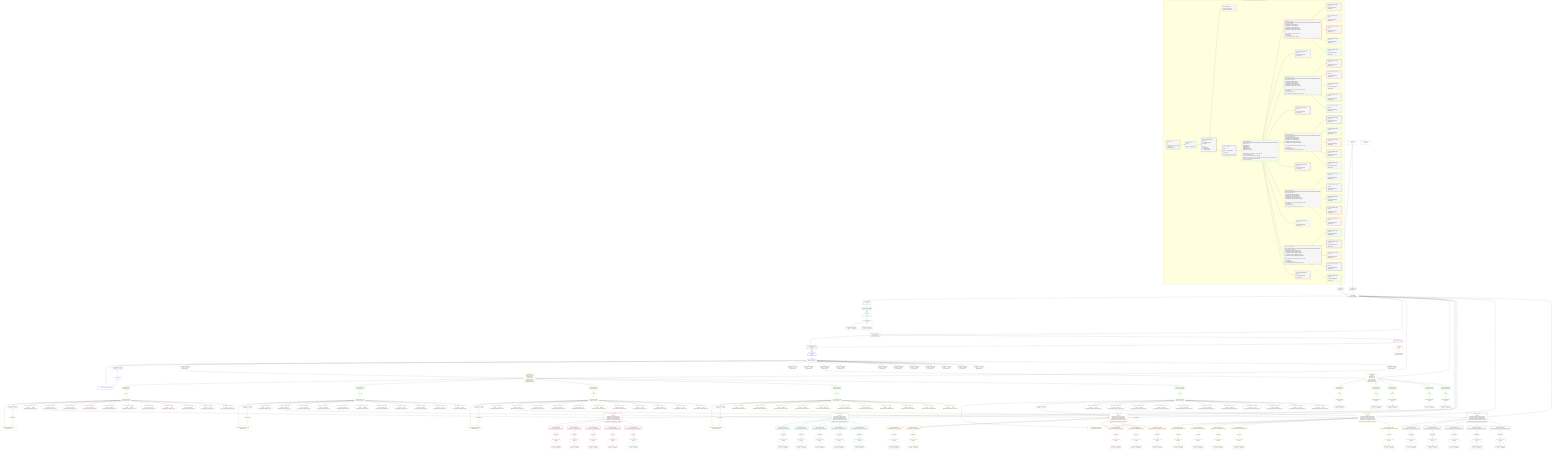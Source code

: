 %%{init: {'themeVariables': { 'fontSize': '12px'}}}%%
graph TD
    classDef path fill:#eee,stroke:#000,color:#000
    classDef plan fill:#fff,stroke-width:1px,color:#000
    classDef itemplan fill:#fff,stroke-width:2px,color:#000
    classDef unbatchedplan fill:#dff,stroke-width:1px,color:#000
    classDef sideeffectplan fill:#fcc,stroke-width:2px,color:#000
    classDef bucket fill:#f6f6f6,color:#000,stroke-width:2px,text-align:left


    %% plan dependencies
    Object9{{"Object[9∈0] ➊<br />ᐸ{pgSettings,withPgClient}ᐳ"}}:::plan
    Access7{{"Access[7∈0] ➊<br />ᐸ2.pgSettingsᐳ"}}:::plan
    Access8{{"Access[8∈0] ➊<br />ᐸ2.withPgClientᐳ"}}:::plan
    Access7 & Access8 --> Object9
    PgSelect6[["PgSelect[6∈0] ➊<br />ᐸpeopleᐳ"]]:::plan
    Object9 --> PgSelect6
    __Value2["__Value[2∈0] ➊<br />ᐸcontextᐳ"]:::plan
    __Value2 --> Access7
    __Value2 --> Access8
    PgSelectRows10[["PgSelectRows[10∈0] ➊"]]:::plan
    PgSelect6 --> PgSelectRows10
    __Value4["__Value[4∈0] ➊<br />ᐸrootValueᐳ"]:::plan
    __Item11[/"__Item[11∈1]<br />ᐸ10ᐳ"\]:::itemplan
    PgSelectRows10 ==> __Item11
    PgSelectSingle12{{"PgSelectSingle[12∈1]<br />ᐸpeopleᐳ"}}:::plan
    __Item11 --> PgSelectSingle12
    PgSelect15[["PgSelect[15∈2]<br />ᐸsingle_table_itemsᐳ"]]:::plan
    PgClassExpression14{{"PgClassExpression[14∈2]<br />ᐸ__people__.”person_id”ᐳ"}}:::plan
    Object9 & PgClassExpression14 --> PgSelect15
    __ListTransform19[["__ListTransform[19∈2]<br />ᐸeach:15ᐳ"]]:::plan
    PgSelectRows20[["PgSelectRows[20∈2]"]]:::plan
    PgSelectRows20 & PgSelect15 --> __ListTransform19
    PgClassExpression13{{"PgClassExpression[13∈2]<br />ᐸ__people__.”username”ᐳ"}}:::plan
    PgSelectSingle12 --> PgClassExpression13
    PgSelectSingle12 --> PgClassExpression14
    PgSelect15 --> PgSelectRows20
    __Item21[/"__Item[21∈3]<br />ᐸ20ᐳ"\]:::itemplan
    PgSelectRows20 -.-> __Item21
    PgSelectSingle22{{"PgSelectSingle[22∈3]<br />ᐸsingle_table_itemsᐳ"}}:::plan
    __Item21 --> PgSelectSingle22
    PgSingleTablePolymorphic27["PgSingleTablePolymorphic[27∈4]"]:::plan
    Lambda26{{"Lambda[26∈4]"}}:::plan
    PgSelectSingle24{{"PgSelectSingle[24∈4]<br />ᐸsingle_table_itemsᐳ"}}:::plan
    Lambda26 & PgSelectSingle24 --> PgSingleTablePolymorphic27
    __Item23[/"__Item[23∈4]<br />ᐸ19ᐳ"\]:::itemplan
    __ListTransform19 ==> __Item23
    __Item23 --> PgSelectSingle24
    PgClassExpression25{{"PgClassExpression[25∈4]<br />ᐸ__single_t...s__.”type”ᐳ"}}:::plan
    PgSelectSingle24 --> PgClassExpression25
    PgClassExpression25 --> Lambda26
    PgSelect29[["PgSelect[29∈5]<br />ᐸsingle_table_itemsᐳ<br />ᐳSingleTableTopic<br />ᐳSingleTablePost<br />ᐳSingleTableDivider<br />ᐳSingleTableChecklist<br />ᐳSingleTableChecklistItem"]]:::plan
    PgClassExpression28{{"PgClassExpression[28∈5]<br />ᐸ__single_t...parent_id”ᐳ<br />ᐳSingleTableTopic"}}:::plan
    Object9 & PgClassExpression28 --> PgSelect29
    PgSingleTablePolymorphic38["PgSingleTablePolymorphic[38∈5]<br />ᐳSingleTableTopic"]:::plan
    Lambda37{{"Lambda[37∈5]"}}:::plan
    PgSelectSingle35{{"PgSelectSingle[35∈5]<br />ᐸsingle_table_itemsᐳ"}}:::plan
    Lambda37 & PgSelectSingle35 --> PgSingleTablePolymorphic38
    PgSelect88[["PgSelect[88∈5]<br />ᐸpeopleᐳ<br />ᐳSingleTableTopic<br />ᐳSingleTablePost<br />ᐳSingleTableDivider<br />ᐳSingleTableChecklist<br />ᐳSingleTableChecklistItem"]]:::plan
    PgClassExpression87{{"PgClassExpression[87∈5]<br />ᐸ__single_t...author_id”ᐳ<br />ᐳSingleTableTopic"}}:::plan
    Object9 & PgClassExpression87 --> PgSelect88
    PgSingleTablePolymorphic107["PgSingleTablePolymorphic[107∈5]<br />ᐳSingleTablePost"]:::plan
    Lambda106{{"Lambda[106∈5]"}}:::plan
    PgSelectSingle104{{"PgSelectSingle[104∈5]<br />ᐸsingle_table_itemsᐳ"}}:::plan
    Lambda106 & PgSelectSingle104 --> PgSingleTablePolymorphic107
    PgSingleTablePolymorphic168["PgSingleTablePolymorphic[168∈5]<br />ᐳSingleTableDivider"]:::plan
    Lambda167{{"Lambda[167∈5]"}}:::plan
    PgSelectSingle165{{"PgSelectSingle[165∈5]<br />ᐸsingle_table_itemsᐳ"}}:::plan
    Lambda167 & PgSelectSingle165 --> PgSingleTablePolymorphic168
    PgSingleTablePolymorphic228["PgSingleTablePolymorphic[228∈5]<br />ᐳSingleTableChecklist"]:::plan
    Lambda227{{"Lambda[227∈5]"}}:::plan
    PgSelectSingle225{{"PgSelectSingle[225∈5]<br />ᐸsingle_table_itemsᐳ"}}:::plan
    Lambda227 & PgSelectSingle225 --> PgSingleTablePolymorphic228
    PgSingleTablePolymorphic287["PgSingleTablePolymorphic[287∈5]<br />ᐳSingleTableChecklistItem"]:::plan
    Lambda286{{"Lambda[286∈5]"}}:::plan
    PgSelectSingle284{{"PgSelectSingle[284∈5]<br />ᐸsingle_table_itemsᐳ"}}:::plan
    Lambda286 & PgSelectSingle284 --> PgSingleTablePolymorphic287
    PgSelectSingle24 --> PgClassExpression28
    First33{{"First[33∈5]"}}:::plan
    PgSelectRows34[["PgSelectRows[34∈5]<br />ᐳSingleTableTopic"]]:::plan
    PgSelectRows34 --> First33
    PgSelect29 --> PgSelectRows34
    First33 --> PgSelectSingle35
    PgClassExpression36{{"PgClassExpression[36∈5]<br />ᐸ__single_t...s__.”type”ᐳ"}}:::plan
    PgSelectSingle35 --> PgClassExpression36
    PgClassExpression36 --> Lambda37
    PgClassExpression84{{"PgClassExpression[84∈5]<br />ᐸ__single_t...ems__.”id”ᐳ<br />ᐳSingleTableTopic"}}:::plan
    PgSelectSingle24 --> PgClassExpression84
    PgClassExpression86{{"PgClassExpression[86∈5]<br />ᐸ__single_t...__.”type2”ᐳ<br />ᐳSingleTableTopic"}}:::plan
    PgSelectSingle24 --> PgClassExpression86
    PgSelectSingle24 --> PgClassExpression87
    First90{{"First[90∈5]"}}:::plan
    PgSelectRows91[["PgSelectRows[91∈5]<br />ᐳSingleTableTopic"]]:::plan
    PgSelectRows91 --> First90
    PgSelect88 --> PgSelectRows91
    PgSelectSingle92{{"PgSelectSingle[92∈5]<br />ᐸpeopleᐳ"}}:::plan
    First90 --> PgSelectSingle92
    PgClassExpression94{{"PgClassExpression[94∈5]<br />ᐸ__single_t...”position”ᐳ<br />ᐳSingleTableTopic"}}:::plan
    PgSelectSingle24 --> PgClassExpression94
    PgClassExpression95{{"PgClassExpression[95∈5]<br />ᐸ__single_t...reated_at”ᐳ<br />ᐳSingleTableTopic"}}:::plan
    PgSelectSingle24 --> PgClassExpression95
    PgClassExpression96{{"PgClassExpression[96∈5]<br />ᐸ__single_t...pdated_at”ᐳ<br />ᐳSingleTableTopic"}}:::plan
    PgSelectSingle24 --> PgClassExpression96
    PgClassExpression97{{"PgClassExpression[97∈5]<br />ᐸ__single_t..._archived”ᐳ<br />ᐳSingleTableTopic"}}:::plan
    PgSelectSingle24 --> PgClassExpression97
    PgClassExpression98{{"PgClassExpression[98∈5]<br />ᐸ__single_t...chived_at”ᐳ<br />ᐳSingleTableTopic"}}:::plan
    PgSelectSingle24 --> PgClassExpression98
    PgClassExpression99{{"PgClassExpression[99∈5]<br />ᐸ__single_t...__.”title”ᐳ<br />ᐳSingleTableTopic"}}:::plan
    PgSelectSingle24 --> PgClassExpression99
    First102{{"First[102∈5]"}}:::plan
    PgSelectRows103[["PgSelectRows[103∈5]<br />ᐳSingleTablePost"]]:::plan
    PgSelectRows103 --> First102
    PgSelect29 --> PgSelectRows103
    First102 --> PgSelectSingle104
    PgClassExpression105{{"PgClassExpression[105∈5]<br />ᐸ__single_t...s__.”type”ᐳ"}}:::plan
    PgSelectSingle104 --> PgClassExpression105
    PgClassExpression105 --> Lambda106
    First155{{"First[155∈5]"}}:::plan
    PgSelectRows156[["PgSelectRows[156∈5]<br />ᐳSingleTablePost"]]:::plan
    PgSelectRows156 --> First155
    PgSelect88 --> PgSelectRows156
    PgSelectSingle157{{"PgSelectSingle[157∈5]<br />ᐸpeopleᐳ"}}:::plan
    First155 --> PgSelectSingle157
    PgClassExpression159{{"PgClassExpression[159∈5]<br />ᐸ__single_t...scription”ᐳ<br />ᐳSingleTablePost"}}:::plan
    PgSelectSingle24 --> PgClassExpression159
    PgClassExpression160{{"PgClassExpression[160∈5]<br />ᐸ__single_t...s__.”note”ᐳ<br />ᐳSingleTablePost"}}:::plan
    PgSelectSingle24 --> PgClassExpression160
    First163{{"First[163∈5]"}}:::plan
    PgSelectRows164[["PgSelectRows[164∈5]<br />ᐳSingleTableDivider"]]:::plan
    PgSelectRows164 --> First163
    PgSelect29 --> PgSelectRows164
    First163 --> PgSelectSingle165
    PgClassExpression166{{"PgClassExpression[166∈5]<br />ᐸ__single_t...s__.”type”ᐳ"}}:::plan
    PgSelectSingle165 --> PgClassExpression166
    PgClassExpression166 --> Lambda167
    First216{{"First[216∈5]"}}:::plan
    PgSelectRows217[["PgSelectRows[217∈5]<br />ᐳSingleTableDivider"]]:::plan
    PgSelectRows217 --> First216
    PgSelect88 --> PgSelectRows217
    PgSelectSingle218{{"PgSelectSingle[218∈5]<br />ᐸpeopleᐳ"}}:::plan
    First216 --> PgSelectSingle218
    PgClassExpression220{{"PgClassExpression[220∈5]<br />ᐸ__single_t...__.”color”ᐳ<br />ᐳSingleTableDivider"}}:::plan
    PgSelectSingle24 --> PgClassExpression220
    First223{{"First[223∈5]"}}:::plan
    PgSelectRows224[["PgSelectRows[224∈5]<br />ᐳSingleTableChecklist"]]:::plan
    PgSelectRows224 --> First223
    PgSelect29 --> PgSelectRows224
    First223 --> PgSelectSingle225
    PgClassExpression226{{"PgClassExpression[226∈5]<br />ᐸ__single_t...s__.”type”ᐳ"}}:::plan
    PgSelectSingle225 --> PgClassExpression226
    PgClassExpression226 --> Lambda227
    First276{{"First[276∈5]"}}:::plan
    PgSelectRows277[["PgSelectRows[277∈5]<br />ᐳSingleTableChecklist"]]:::plan
    PgSelectRows277 --> First276
    PgSelect88 --> PgSelectRows277
    PgSelectSingle278{{"PgSelectSingle[278∈5]<br />ᐸpeopleᐳ"}}:::plan
    First276 --> PgSelectSingle278
    First282{{"First[282∈5]"}}:::plan
    PgSelectRows283[["PgSelectRows[283∈5]<br />ᐳSingleTableChecklistItem"]]:::plan
    PgSelectRows283 --> First282
    PgSelect29 --> PgSelectRows283
    First282 --> PgSelectSingle284
    PgClassExpression285{{"PgClassExpression[285∈5]<br />ᐸ__single_t...s__.”type”ᐳ"}}:::plan
    PgSelectSingle284 --> PgClassExpression285
    PgClassExpression285 --> Lambda286
    First335{{"First[335∈5]"}}:::plan
    PgSelectRows336[["PgSelectRows[336∈5]<br />ᐳSingleTableChecklistItem"]]:::plan
    PgSelectRows336 --> First335
    PgSelect88 --> PgSelectRows336
    PgSelectSingle337{{"PgSelectSingle[337∈5]<br />ᐸpeopleᐳ"}}:::plan
    First335 --> PgSelectSingle337
    PgSelect43[["PgSelect[43∈6]<br />ᐸpeopleᐳ<br />ᐳSingleTableTopicᐳSingleTableTopic<br />ᐳSingleTableTopicᐳSingleTablePost<br />ᐳSingleTableTopicᐳSingleTableDivider<br />ᐳSingleTableTopicᐳSingleTableChecklist<br />ᐳSingleTableTopicᐳSingleTableChecklistItem"]]:::plan
    PgClassExpression42{{"PgClassExpression[42∈6]<br />ᐸ__single_t...author_id”ᐳ<br />ᐳSingleTableTopicᐳSingleTableTopic"}}:::plan
    Object9 & PgClassExpression42 --> PgSelect43
    PgClassExpression41{{"PgClassExpression[41∈6]<br />ᐸ__single_t...__.”type2”ᐳ<br />ᐳSingleTableTopicᐳSingleTableTopic"}}:::plan
    PgSelectSingle35 --> PgClassExpression41
    PgSelectSingle35 --> PgClassExpression42
    First47{{"First[47∈6]"}}:::plan
    PgSelectRows48[["PgSelectRows[48∈6]<br />ᐳSingleTableTopicᐳSingleTableTopic"]]:::plan
    PgSelectRows48 --> First47
    PgSelect43 --> PgSelectRows48
    PgSelectSingle49{{"PgSelectSingle[49∈6]<br />ᐸpeopleᐳ"}}:::plan
    First47 --> PgSelectSingle49
    PgClassExpression51{{"PgClassExpression[51∈6]<br />ᐸ__single_t...”position”ᐳ<br />ᐳSingleTableTopicᐳSingleTableTopic"}}:::plan
    PgSelectSingle35 --> PgClassExpression51
    PgClassExpression52{{"PgClassExpression[52∈6]<br />ᐸ__single_t...reated_at”ᐳ<br />ᐳSingleTableTopicᐳSingleTableTopic"}}:::plan
    PgSelectSingle35 --> PgClassExpression52
    PgClassExpression53{{"PgClassExpression[53∈6]<br />ᐸ__single_t...pdated_at”ᐳ<br />ᐳSingleTableTopicᐳSingleTableTopic"}}:::plan
    PgSelectSingle35 --> PgClassExpression53
    PgClassExpression54{{"PgClassExpression[54∈6]<br />ᐸ__single_t..._archived”ᐳ<br />ᐳSingleTableTopicᐳSingleTableTopic"}}:::plan
    PgSelectSingle35 --> PgClassExpression54
    PgClassExpression55{{"PgClassExpression[55∈6]<br />ᐸ__single_t...chived_at”ᐳ<br />ᐳSingleTableTopicᐳSingleTableTopic"}}:::plan
    PgSelectSingle35 --> PgClassExpression55
    PgClassExpression56{{"PgClassExpression[56∈6]<br />ᐸ__single_t...__.”title”ᐳ<br />ᐳSingleTableTopicᐳSingleTableTopic"}}:::plan
    PgSelectSingle35 --> PgClassExpression56
    First59{{"First[59∈6]"}}:::plan
    PgSelectRows60[["PgSelectRows[60∈6]<br />ᐳSingleTableTopicᐳSingleTablePost"]]:::plan
    PgSelectRows60 --> First59
    PgSelect43 --> PgSelectRows60
    PgSelectSingle61{{"PgSelectSingle[61∈6]<br />ᐸpeopleᐳ"}}:::plan
    First59 --> PgSelectSingle61
    PgClassExpression63{{"PgClassExpression[63∈6]<br />ᐸ__single_t...scription”ᐳ<br />ᐳSingleTableTopicᐳSingleTablePost"}}:::plan
    PgSelectSingle35 --> PgClassExpression63
    PgClassExpression64{{"PgClassExpression[64∈6]<br />ᐸ__single_t...s__.”note”ᐳ<br />ᐳSingleTableTopicᐳSingleTablePost"}}:::plan
    PgSelectSingle35 --> PgClassExpression64
    First67{{"First[67∈6]"}}:::plan
    PgSelectRows68[["PgSelectRows[68∈6]<br />ᐳSingleTableTopicᐳSingleTableDivider"]]:::plan
    PgSelectRows68 --> First67
    PgSelect43 --> PgSelectRows68
    PgSelectSingle69{{"PgSelectSingle[69∈6]<br />ᐸpeopleᐳ"}}:::plan
    First67 --> PgSelectSingle69
    PgClassExpression71{{"PgClassExpression[71∈6]<br />ᐸ__single_t...__.”color”ᐳ<br />ᐳSingleTableTopicᐳSingleTableDivider"}}:::plan
    PgSelectSingle35 --> PgClassExpression71
    First74{{"First[74∈6]"}}:::plan
    PgSelectRows75[["PgSelectRows[75∈6]<br />ᐳSingleTableTopicᐳSingleTableChecklist"]]:::plan
    PgSelectRows75 --> First74
    PgSelect43 --> PgSelectRows75
    PgSelectSingle76{{"PgSelectSingle[76∈6]<br />ᐸpeopleᐳ"}}:::plan
    First74 --> PgSelectSingle76
    First80{{"First[80∈6]"}}:::plan
    PgSelectRows81[["PgSelectRows[81∈6]<br />ᐳSingleTableTopicᐳSingleTableChecklistItem"]]:::plan
    PgSelectRows81 --> First80
    PgSelect43 --> PgSelectRows81
    PgSelectSingle82{{"PgSelectSingle[82∈6]<br />ᐸpeopleᐳ"}}:::plan
    First80 --> PgSelectSingle82
    PgClassExpression50{{"PgClassExpression[50∈7]<br />ᐸ__people__.”username”ᐳ"}}:::plan
    PgSelectSingle49 --> PgClassExpression50
    PgClassExpression62{{"PgClassExpression[62∈8]<br />ᐸ__people__.”username”ᐳ"}}:::plan
    PgSelectSingle61 --> PgClassExpression62
    PgClassExpression70{{"PgClassExpression[70∈9]<br />ᐸ__people__.”username”ᐳ"}}:::plan
    PgSelectSingle69 --> PgClassExpression70
    PgClassExpression77{{"PgClassExpression[77∈10]<br />ᐸ__people__.”username”ᐳ"}}:::plan
    PgSelectSingle76 --> PgClassExpression77
    PgClassExpression83{{"PgClassExpression[83∈11]<br />ᐸ__people__.”username”ᐳ"}}:::plan
    PgSelectSingle82 --> PgClassExpression83
    PgClassExpression93{{"PgClassExpression[93∈12]<br />ᐸ__people__.”username”ᐳ"}}:::plan
    PgSelectSingle92 --> PgClassExpression93
    PgSelect112[["PgSelect[112∈13]<br />ᐸpeopleᐳ<br />ᐳSingleTablePostᐳSingleTableTopic<br />ᐳSingleTablePostᐳSingleTablePost<br />ᐳSingleTablePostᐳSingleTableDivider<br />ᐳSingleTablePostᐳSingleTableChecklist<br />ᐳSingleTablePostᐳSingleTableChecklistItem"]]:::plan
    PgClassExpression111{{"PgClassExpression[111∈13]<br />ᐸ__single_t...author_id”ᐳ<br />ᐳSingleTablePostᐳSingleTableTopic"}}:::plan
    Object9 & PgClassExpression111 --> PgSelect112
    PgClassExpression110{{"PgClassExpression[110∈13]<br />ᐸ__single_t...__.”type2”ᐳ<br />ᐳSingleTablePostᐳSingleTableTopic"}}:::plan
    PgSelectSingle104 --> PgClassExpression110
    PgSelectSingle104 --> PgClassExpression111
    First116{{"First[116∈13]"}}:::plan
    PgSelectRows117[["PgSelectRows[117∈13]<br />ᐳSingleTablePostᐳSingleTableTopic"]]:::plan
    PgSelectRows117 --> First116
    PgSelect112 --> PgSelectRows117
    PgSelectSingle118{{"PgSelectSingle[118∈13]<br />ᐸpeopleᐳ"}}:::plan
    First116 --> PgSelectSingle118
    PgClassExpression120{{"PgClassExpression[120∈13]<br />ᐸ__single_t...”position”ᐳ<br />ᐳSingleTablePostᐳSingleTableTopic"}}:::plan
    PgSelectSingle104 --> PgClassExpression120
    PgClassExpression121{{"PgClassExpression[121∈13]<br />ᐸ__single_t...reated_at”ᐳ<br />ᐳSingleTablePostᐳSingleTableTopic"}}:::plan
    PgSelectSingle104 --> PgClassExpression121
    PgClassExpression122{{"PgClassExpression[122∈13]<br />ᐸ__single_t...pdated_at”ᐳ<br />ᐳSingleTablePostᐳSingleTableTopic"}}:::plan
    PgSelectSingle104 --> PgClassExpression122
    PgClassExpression123{{"PgClassExpression[123∈13]<br />ᐸ__single_t..._archived”ᐳ<br />ᐳSingleTablePostᐳSingleTableTopic"}}:::plan
    PgSelectSingle104 --> PgClassExpression123
    PgClassExpression124{{"PgClassExpression[124∈13]<br />ᐸ__single_t...chived_at”ᐳ<br />ᐳSingleTablePostᐳSingleTableTopic"}}:::plan
    PgSelectSingle104 --> PgClassExpression124
    PgClassExpression125{{"PgClassExpression[125∈13]<br />ᐸ__single_t...__.”title”ᐳ<br />ᐳSingleTablePostᐳSingleTableTopic"}}:::plan
    PgSelectSingle104 --> PgClassExpression125
    First128{{"First[128∈13]"}}:::plan
    PgSelectRows129[["PgSelectRows[129∈13]<br />ᐳSingleTablePostᐳSingleTablePost"]]:::plan
    PgSelectRows129 --> First128
    PgSelect112 --> PgSelectRows129
    PgSelectSingle130{{"PgSelectSingle[130∈13]<br />ᐸpeopleᐳ"}}:::plan
    First128 --> PgSelectSingle130
    PgClassExpression132{{"PgClassExpression[132∈13]<br />ᐸ__single_t...scription”ᐳ<br />ᐳSingleTablePostᐳSingleTablePost"}}:::plan
    PgSelectSingle104 --> PgClassExpression132
    PgClassExpression133{{"PgClassExpression[133∈13]<br />ᐸ__single_t...s__.”note”ᐳ<br />ᐳSingleTablePostᐳSingleTablePost"}}:::plan
    PgSelectSingle104 --> PgClassExpression133
    First136{{"First[136∈13]"}}:::plan
    PgSelectRows137[["PgSelectRows[137∈13]<br />ᐳSingleTablePostᐳSingleTableDivider"]]:::plan
    PgSelectRows137 --> First136
    PgSelect112 --> PgSelectRows137
    PgSelectSingle138{{"PgSelectSingle[138∈13]<br />ᐸpeopleᐳ"}}:::plan
    First136 --> PgSelectSingle138
    PgClassExpression140{{"PgClassExpression[140∈13]<br />ᐸ__single_t...__.”color”ᐳ<br />ᐳSingleTablePostᐳSingleTableDivider"}}:::plan
    PgSelectSingle104 --> PgClassExpression140
    First143{{"First[143∈13]"}}:::plan
    PgSelectRows144[["PgSelectRows[144∈13]<br />ᐳSingleTablePostᐳSingleTableChecklist"]]:::plan
    PgSelectRows144 --> First143
    PgSelect112 --> PgSelectRows144
    PgSelectSingle145{{"PgSelectSingle[145∈13]<br />ᐸpeopleᐳ"}}:::plan
    First143 --> PgSelectSingle145
    First149{{"First[149∈13]"}}:::plan
    PgSelectRows150[["PgSelectRows[150∈13]<br />ᐳSingleTablePostᐳSingleTableChecklistItem"]]:::plan
    PgSelectRows150 --> First149
    PgSelect112 --> PgSelectRows150
    PgSelectSingle151{{"PgSelectSingle[151∈13]<br />ᐸpeopleᐳ"}}:::plan
    First149 --> PgSelectSingle151
    PgClassExpression119{{"PgClassExpression[119∈14]<br />ᐸ__people__.”username”ᐳ"}}:::plan
    PgSelectSingle118 --> PgClassExpression119
    PgClassExpression131{{"PgClassExpression[131∈15]<br />ᐸ__people__.”username”ᐳ"}}:::plan
    PgSelectSingle130 --> PgClassExpression131
    PgClassExpression139{{"PgClassExpression[139∈16]<br />ᐸ__people__.”username”ᐳ"}}:::plan
    PgSelectSingle138 --> PgClassExpression139
    PgClassExpression146{{"PgClassExpression[146∈17]<br />ᐸ__people__.”username”ᐳ"}}:::plan
    PgSelectSingle145 --> PgClassExpression146
    PgClassExpression152{{"PgClassExpression[152∈18]<br />ᐸ__people__.”username”ᐳ"}}:::plan
    PgSelectSingle151 --> PgClassExpression152
    PgClassExpression158{{"PgClassExpression[158∈19]<br />ᐸ__people__.”username”ᐳ"}}:::plan
    PgSelectSingle157 --> PgClassExpression158
    PgSelect173[["PgSelect[173∈20]<br />ᐸpeopleᐳ<br />ᐳSingleTableDividerᐳSingleTableTopic<br />ᐳSingleTableDividerᐳSingleTablePost<br />ᐳSingleTableDividerᐳSingleTableDivider<br />ᐳSingleTableDividerᐳSingleTableChecklist<br />ᐳSingleTableDividerᐳSingleTableChecklistItem"]]:::plan
    PgClassExpression172{{"PgClassExpression[172∈20]<br />ᐸ__single_t...author_id”ᐳ<br />ᐳSingleTableDividerᐳSingleTableTopic"}}:::plan
    Object9 & PgClassExpression172 --> PgSelect173
    PgClassExpression171{{"PgClassExpression[171∈20]<br />ᐸ__single_t...__.”type2”ᐳ<br />ᐳSingleTableDividerᐳSingleTableTopic"}}:::plan
    PgSelectSingle165 --> PgClassExpression171
    PgSelectSingle165 --> PgClassExpression172
    First177{{"First[177∈20]"}}:::plan
    PgSelectRows178[["PgSelectRows[178∈20]<br />ᐳSingleTableDividerᐳSingleTableTopic"]]:::plan
    PgSelectRows178 --> First177
    PgSelect173 --> PgSelectRows178
    PgSelectSingle179{{"PgSelectSingle[179∈20]<br />ᐸpeopleᐳ"}}:::plan
    First177 --> PgSelectSingle179
    PgClassExpression181{{"PgClassExpression[181∈20]<br />ᐸ__single_t...”position”ᐳ<br />ᐳSingleTableDividerᐳSingleTableTopic"}}:::plan
    PgSelectSingle165 --> PgClassExpression181
    PgClassExpression182{{"PgClassExpression[182∈20]<br />ᐸ__single_t...reated_at”ᐳ<br />ᐳSingleTableDividerᐳSingleTableTopic"}}:::plan
    PgSelectSingle165 --> PgClassExpression182
    PgClassExpression183{{"PgClassExpression[183∈20]<br />ᐸ__single_t...pdated_at”ᐳ<br />ᐳSingleTableDividerᐳSingleTableTopic"}}:::plan
    PgSelectSingle165 --> PgClassExpression183
    PgClassExpression184{{"PgClassExpression[184∈20]<br />ᐸ__single_t..._archived”ᐳ<br />ᐳSingleTableDividerᐳSingleTableTopic"}}:::plan
    PgSelectSingle165 --> PgClassExpression184
    PgClassExpression185{{"PgClassExpression[185∈20]<br />ᐸ__single_t...chived_at”ᐳ<br />ᐳSingleTableDividerᐳSingleTableTopic"}}:::plan
    PgSelectSingle165 --> PgClassExpression185
    PgClassExpression186{{"PgClassExpression[186∈20]<br />ᐸ__single_t...__.”title”ᐳ<br />ᐳSingleTableDividerᐳSingleTableTopic"}}:::plan
    PgSelectSingle165 --> PgClassExpression186
    First189{{"First[189∈20]"}}:::plan
    PgSelectRows190[["PgSelectRows[190∈20]<br />ᐳSingleTableDividerᐳSingleTablePost"]]:::plan
    PgSelectRows190 --> First189
    PgSelect173 --> PgSelectRows190
    PgSelectSingle191{{"PgSelectSingle[191∈20]<br />ᐸpeopleᐳ"}}:::plan
    First189 --> PgSelectSingle191
    PgClassExpression193{{"PgClassExpression[193∈20]<br />ᐸ__single_t...scription”ᐳ<br />ᐳSingleTableDividerᐳSingleTablePost"}}:::plan
    PgSelectSingle165 --> PgClassExpression193
    PgClassExpression194{{"PgClassExpression[194∈20]<br />ᐸ__single_t...s__.”note”ᐳ<br />ᐳSingleTableDividerᐳSingleTablePost"}}:::plan
    PgSelectSingle165 --> PgClassExpression194
    First197{{"First[197∈20]"}}:::plan
    PgSelectRows198[["PgSelectRows[198∈20]<br />ᐳSingleTableDividerᐳSingleTableDivider"]]:::plan
    PgSelectRows198 --> First197
    PgSelect173 --> PgSelectRows198
    PgSelectSingle199{{"PgSelectSingle[199∈20]<br />ᐸpeopleᐳ"}}:::plan
    First197 --> PgSelectSingle199
    PgClassExpression201{{"PgClassExpression[201∈20]<br />ᐸ__single_t...__.”color”ᐳ<br />ᐳSingleTableDividerᐳSingleTableDivider"}}:::plan
    PgSelectSingle165 --> PgClassExpression201
    First204{{"First[204∈20]"}}:::plan
    PgSelectRows205[["PgSelectRows[205∈20]<br />ᐳSingleTableDividerᐳSingleTableChecklist"]]:::plan
    PgSelectRows205 --> First204
    PgSelect173 --> PgSelectRows205
    PgSelectSingle206{{"PgSelectSingle[206∈20]<br />ᐸpeopleᐳ"}}:::plan
    First204 --> PgSelectSingle206
    First210{{"First[210∈20]"}}:::plan
    PgSelectRows211[["PgSelectRows[211∈20]<br />ᐳSingleTableDividerᐳSingleTableChecklistItem"]]:::plan
    PgSelectRows211 --> First210
    PgSelect173 --> PgSelectRows211
    PgSelectSingle212{{"PgSelectSingle[212∈20]<br />ᐸpeopleᐳ"}}:::plan
    First210 --> PgSelectSingle212
    PgClassExpression180{{"PgClassExpression[180∈21]<br />ᐸ__people__.”username”ᐳ"}}:::plan
    PgSelectSingle179 --> PgClassExpression180
    PgClassExpression192{{"PgClassExpression[192∈22]<br />ᐸ__people__.”username”ᐳ"}}:::plan
    PgSelectSingle191 --> PgClassExpression192
    PgClassExpression200{{"PgClassExpression[200∈23]<br />ᐸ__people__.”username”ᐳ"}}:::plan
    PgSelectSingle199 --> PgClassExpression200
    PgClassExpression207{{"PgClassExpression[207∈24]<br />ᐸ__people__.”username”ᐳ"}}:::plan
    PgSelectSingle206 --> PgClassExpression207
    PgClassExpression213{{"PgClassExpression[213∈25]<br />ᐸ__people__.”username”ᐳ"}}:::plan
    PgSelectSingle212 --> PgClassExpression213
    PgClassExpression219{{"PgClassExpression[219∈26]<br />ᐸ__people__.”username”ᐳ"}}:::plan
    PgSelectSingle218 --> PgClassExpression219
    PgSelect233[["PgSelect[233∈27]<br />ᐸpeopleᐳ<br />ᐳSingleTableChecklistᐳSingleTableTopic<br />ᐳSingleTableChecklistᐳSingleTablePost<br />ᐳSingleTableChecklistᐳSingleTableDivider<br />ᐳSingleTableChecklistᐳSingleTableChecklist<br />ᐳSingleTableChecklistᐳSingleTableChecklistItem"]]:::plan
    PgClassExpression232{{"PgClassExpression[232∈27]<br />ᐸ__single_t...author_id”ᐳ<br />ᐳSingleTableChecklistᐳSingleTableTopic"}}:::plan
    Object9 & PgClassExpression232 --> PgSelect233
    PgClassExpression231{{"PgClassExpression[231∈27]<br />ᐸ__single_t...__.”type2”ᐳ<br />ᐳSingleTableChecklistᐳSingleTableTopic"}}:::plan
    PgSelectSingle225 --> PgClassExpression231
    PgSelectSingle225 --> PgClassExpression232
    First237{{"First[237∈27]"}}:::plan
    PgSelectRows238[["PgSelectRows[238∈27]<br />ᐳSingleTableChecklistᐳSingleTableTopic"]]:::plan
    PgSelectRows238 --> First237
    PgSelect233 --> PgSelectRows238
    PgSelectSingle239{{"PgSelectSingle[239∈27]<br />ᐸpeopleᐳ"}}:::plan
    First237 --> PgSelectSingle239
    PgClassExpression241{{"PgClassExpression[241∈27]<br />ᐸ__single_t...”position”ᐳ<br />ᐳSingleTableChecklistᐳSingleTableTopic"}}:::plan
    PgSelectSingle225 --> PgClassExpression241
    PgClassExpression242{{"PgClassExpression[242∈27]<br />ᐸ__single_t...reated_at”ᐳ<br />ᐳSingleTableChecklistᐳSingleTableTopic"}}:::plan
    PgSelectSingle225 --> PgClassExpression242
    PgClassExpression243{{"PgClassExpression[243∈27]<br />ᐸ__single_t...pdated_at”ᐳ<br />ᐳSingleTableChecklistᐳSingleTableTopic"}}:::plan
    PgSelectSingle225 --> PgClassExpression243
    PgClassExpression244{{"PgClassExpression[244∈27]<br />ᐸ__single_t..._archived”ᐳ<br />ᐳSingleTableChecklistᐳSingleTableTopic"}}:::plan
    PgSelectSingle225 --> PgClassExpression244
    PgClassExpression245{{"PgClassExpression[245∈27]<br />ᐸ__single_t...chived_at”ᐳ<br />ᐳSingleTableChecklistᐳSingleTableTopic"}}:::plan
    PgSelectSingle225 --> PgClassExpression245
    PgClassExpression246{{"PgClassExpression[246∈27]<br />ᐸ__single_t...__.”title”ᐳ<br />ᐳSingleTableChecklistᐳSingleTableTopic"}}:::plan
    PgSelectSingle225 --> PgClassExpression246
    First249{{"First[249∈27]"}}:::plan
    PgSelectRows250[["PgSelectRows[250∈27]<br />ᐳSingleTableChecklistᐳSingleTablePost"]]:::plan
    PgSelectRows250 --> First249
    PgSelect233 --> PgSelectRows250
    PgSelectSingle251{{"PgSelectSingle[251∈27]<br />ᐸpeopleᐳ"}}:::plan
    First249 --> PgSelectSingle251
    PgClassExpression253{{"PgClassExpression[253∈27]<br />ᐸ__single_t...scription”ᐳ<br />ᐳSingleTableChecklistᐳSingleTablePost"}}:::plan
    PgSelectSingle225 --> PgClassExpression253
    PgClassExpression254{{"PgClassExpression[254∈27]<br />ᐸ__single_t...s__.”note”ᐳ<br />ᐳSingleTableChecklistᐳSingleTablePost"}}:::plan
    PgSelectSingle225 --> PgClassExpression254
    First257{{"First[257∈27]"}}:::plan
    PgSelectRows258[["PgSelectRows[258∈27]<br />ᐳSingleTableChecklistᐳSingleTableDivider"]]:::plan
    PgSelectRows258 --> First257
    PgSelect233 --> PgSelectRows258
    PgSelectSingle259{{"PgSelectSingle[259∈27]<br />ᐸpeopleᐳ"}}:::plan
    First257 --> PgSelectSingle259
    PgClassExpression261{{"PgClassExpression[261∈27]<br />ᐸ__single_t...__.”color”ᐳ<br />ᐳSingleTableChecklistᐳSingleTableDivider"}}:::plan
    PgSelectSingle225 --> PgClassExpression261
    First264{{"First[264∈27]"}}:::plan
    PgSelectRows265[["PgSelectRows[265∈27]<br />ᐳSingleTableChecklistᐳSingleTableChecklist"]]:::plan
    PgSelectRows265 --> First264
    PgSelect233 --> PgSelectRows265
    PgSelectSingle266{{"PgSelectSingle[266∈27]<br />ᐸpeopleᐳ"}}:::plan
    First264 --> PgSelectSingle266
    First270{{"First[270∈27]"}}:::plan
    PgSelectRows271[["PgSelectRows[271∈27]<br />ᐳSingleTableChecklistᐳSingleTableChecklistItem"]]:::plan
    PgSelectRows271 --> First270
    PgSelect233 --> PgSelectRows271
    PgSelectSingle272{{"PgSelectSingle[272∈27]<br />ᐸpeopleᐳ"}}:::plan
    First270 --> PgSelectSingle272
    PgClassExpression240{{"PgClassExpression[240∈28]<br />ᐸ__people__.”username”ᐳ"}}:::plan
    PgSelectSingle239 --> PgClassExpression240
    PgClassExpression252{{"PgClassExpression[252∈29]<br />ᐸ__people__.”username”ᐳ"}}:::plan
    PgSelectSingle251 --> PgClassExpression252
    PgClassExpression260{{"PgClassExpression[260∈30]<br />ᐸ__people__.”username”ᐳ"}}:::plan
    PgSelectSingle259 --> PgClassExpression260
    PgClassExpression267{{"PgClassExpression[267∈31]<br />ᐸ__people__.”username”ᐳ"}}:::plan
    PgSelectSingle266 --> PgClassExpression267
    PgClassExpression273{{"PgClassExpression[273∈32]<br />ᐸ__people__.”username”ᐳ"}}:::plan
    PgSelectSingle272 --> PgClassExpression273
    PgClassExpression279{{"PgClassExpression[279∈33]<br />ᐸ__people__.”username”ᐳ"}}:::plan
    PgSelectSingle278 --> PgClassExpression279
    PgSelect292[["PgSelect[292∈34]<br />ᐸpeopleᐳ<br />ᐳSingleTableChecklistItemᐳSingleTableTopic<br />ᐳSingleTableChecklistItemᐳSingleTablePost<br />ᐳSingleTableChecklistItemᐳSingleTableDivider<br />ᐳSingleTableChecklistItemᐳSingleTableChecklist<br />ᐳSingleTableChecklistItemᐳSingleTableChecklistItem"]]:::plan
    PgClassExpression291{{"PgClassExpression[291∈34]<br />ᐸ__single_t...author_id”ᐳ<br />ᐳSingleTableChecklistItemᐳSingleTableTopic"}}:::plan
    Object9 & PgClassExpression291 --> PgSelect292
    PgClassExpression290{{"PgClassExpression[290∈34]<br />ᐸ__single_t...__.”type2”ᐳ<br />ᐳSingleTableChecklistItemᐳSingleTableTopic"}}:::plan
    PgSelectSingle284 --> PgClassExpression290
    PgSelectSingle284 --> PgClassExpression291
    First296{{"First[296∈34]"}}:::plan
    PgSelectRows297[["PgSelectRows[297∈34]<br />ᐳSingleTableChecklistItemᐳSingleTableTopic"]]:::plan
    PgSelectRows297 --> First296
    PgSelect292 --> PgSelectRows297
    PgSelectSingle298{{"PgSelectSingle[298∈34]<br />ᐸpeopleᐳ"}}:::plan
    First296 --> PgSelectSingle298
    PgClassExpression300{{"PgClassExpression[300∈34]<br />ᐸ__single_t...”position”ᐳ<br />ᐳSingleTableChecklistItemᐳSingleTableTopic"}}:::plan
    PgSelectSingle284 --> PgClassExpression300
    PgClassExpression301{{"PgClassExpression[301∈34]<br />ᐸ__single_t...reated_at”ᐳ<br />ᐳSingleTableChecklistItemᐳSingleTableTopic"}}:::plan
    PgSelectSingle284 --> PgClassExpression301
    PgClassExpression302{{"PgClassExpression[302∈34]<br />ᐸ__single_t...pdated_at”ᐳ<br />ᐳSingleTableChecklistItemᐳSingleTableTopic"}}:::plan
    PgSelectSingle284 --> PgClassExpression302
    PgClassExpression303{{"PgClassExpression[303∈34]<br />ᐸ__single_t..._archived”ᐳ<br />ᐳSingleTableChecklistItemᐳSingleTableTopic"}}:::plan
    PgSelectSingle284 --> PgClassExpression303
    PgClassExpression304{{"PgClassExpression[304∈34]<br />ᐸ__single_t...chived_at”ᐳ<br />ᐳSingleTableChecklistItemᐳSingleTableTopic"}}:::plan
    PgSelectSingle284 --> PgClassExpression304
    PgClassExpression305{{"PgClassExpression[305∈34]<br />ᐸ__single_t...__.”title”ᐳ<br />ᐳSingleTableChecklistItemᐳSingleTableTopic"}}:::plan
    PgSelectSingle284 --> PgClassExpression305
    First308{{"First[308∈34]"}}:::plan
    PgSelectRows309[["PgSelectRows[309∈34]<br />ᐳSingleTableChecklistItemᐳSingleTablePost"]]:::plan
    PgSelectRows309 --> First308
    PgSelect292 --> PgSelectRows309
    PgSelectSingle310{{"PgSelectSingle[310∈34]<br />ᐸpeopleᐳ"}}:::plan
    First308 --> PgSelectSingle310
    PgClassExpression312{{"PgClassExpression[312∈34]<br />ᐸ__single_t...scription”ᐳ<br />ᐳSingleTableChecklistItemᐳSingleTablePost"}}:::plan
    PgSelectSingle284 --> PgClassExpression312
    PgClassExpression313{{"PgClassExpression[313∈34]<br />ᐸ__single_t...s__.”note”ᐳ<br />ᐳSingleTableChecklistItemᐳSingleTablePost"}}:::plan
    PgSelectSingle284 --> PgClassExpression313
    First316{{"First[316∈34]"}}:::plan
    PgSelectRows317[["PgSelectRows[317∈34]<br />ᐳSingleTableChecklistItemᐳSingleTableDivider"]]:::plan
    PgSelectRows317 --> First316
    PgSelect292 --> PgSelectRows317
    PgSelectSingle318{{"PgSelectSingle[318∈34]<br />ᐸpeopleᐳ"}}:::plan
    First316 --> PgSelectSingle318
    PgClassExpression320{{"PgClassExpression[320∈34]<br />ᐸ__single_t...__.”color”ᐳ<br />ᐳSingleTableChecklistItemᐳSingleTableDivider"}}:::plan
    PgSelectSingle284 --> PgClassExpression320
    First323{{"First[323∈34]"}}:::plan
    PgSelectRows324[["PgSelectRows[324∈34]<br />ᐳSingleTableChecklistItemᐳSingleTableChecklist"]]:::plan
    PgSelectRows324 --> First323
    PgSelect292 --> PgSelectRows324
    PgSelectSingle325{{"PgSelectSingle[325∈34]<br />ᐸpeopleᐳ"}}:::plan
    First323 --> PgSelectSingle325
    First329{{"First[329∈34]"}}:::plan
    PgSelectRows330[["PgSelectRows[330∈34]<br />ᐳSingleTableChecklistItemᐳSingleTableChecklistItem"]]:::plan
    PgSelectRows330 --> First329
    PgSelect292 --> PgSelectRows330
    PgSelectSingle331{{"PgSelectSingle[331∈34]<br />ᐸpeopleᐳ"}}:::plan
    First329 --> PgSelectSingle331
    PgClassExpression299{{"PgClassExpression[299∈35]<br />ᐸ__people__.”username”ᐳ"}}:::plan
    PgSelectSingle298 --> PgClassExpression299
    PgClassExpression311{{"PgClassExpression[311∈36]<br />ᐸ__people__.”username”ᐳ"}}:::plan
    PgSelectSingle310 --> PgClassExpression311
    PgClassExpression319{{"PgClassExpression[319∈37]<br />ᐸ__people__.”username”ᐳ"}}:::plan
    PgSelectSingle318 --> PgClassExpression319
    PgClassExpression326{{"PgClassExpression[326∈38]<br />ᐸ__people__.”username”ᐳ"}}:::plan
    PgSelectSingle325 --> PgClassExpression326
    PgClassExpression332{{"PgClassExpression[332∈39]<br />ᐸ__people__.”username”ᐳ"}}:::plan
    PgSelectSingle331 --> PgClassExpression332
    PgClassExpression338{{"PgClassExpression[338∈40]<br />ᐸ__people__.”username”ᐳ"}}:::plan
    PgSelectSingle337 --> PgClassExpression338

    %% define steps

    subgraph "Buckets for queries/interfaces-single-table/nested-more-fragments"
    Bucket0("Bucket 0 (root)<br /><br />1: <br />ᐳ: Access[7], Access[8], Object[9]<br />2: PgSelect[6]<br />3: PgSelectRows[10]"):::bucket
    classDef bucket0 stroke:#696969
    class Bucket0,__Value2,__Value4,PgSelect6,Access7,Access8,Object9,PgSelectRows10 bucket0
    Bucket1("Bucket 1 (listItem)<br />Deps: 9<br /><br />ROOT __Item{1}ᐸ10ᐳ[11]"):::bucket
    classDef bucket1 stroke:#00bfff
    class Bucket1,__Item11,PgSelectSingle12 bucket1
    Bucket2("Bucket 2 (nullableBoundary)<br />Deps: 12, 9<br /><br />ROOT PgSelectSingle{1}ᐸpeopleᐳ[12]<br />1: <br />ᐳ: 13, 14<br />2: PgSelect[15]<br />3: PgSelectRows[20]<br />4: __ListTransform[19]"):::bucket
    classDef bucket2 stroke:#7f007f
    class Bucket2,PgClassExpression13,PgClassExpression14,PgSelect15,__ListTransform19,PgSelectRows20 bucket2
    Bucket3("Bucket 3 (subroutine)<br /><br />ROOT PgSelectSingle{3}ᐸsingle_table_itemsᐳ[22]"):::bucket
    classDef bucket3 stroke:#ffa500
    class Bucket3,__Item21,PgSelectSingle22 bucket3
    Bucket4("Bucket 4 (listItem)<br />Deps: 9<br /><br />ROOT __Item{4}ᐸ19ᐳ[23]<br />1: <br />ᐳ: 24, 25, 26<br />2: PgSingleTablePolymorphic[27]"):::bucket
    classDef bucket4 stroke:#0000ff
    class Bucket4,__Item23,PgSelectSingle24,PgClassExpression25,Lambda26,PgSingleTablePolymorphic27 bucket4
    Bucket5("Bucket 5 (polymorphic)<br />SingleTableTopic,SingleTablePost,SingleTableDivider,SingleTableChecklist,SingleTableChecklistItem<br />Deps: 24, 9, 27, 25<br />ᐳSingleTableTopic<br />ᐳSingleTablePost<br />ᐳSingleTableDivider<br />ᐳSingleTableChecklist<br />ᐳSingleTableChecklistItem<br /><br />1: <br />ᐳ: 28, 84, 86, 87, 94, 95, 96, 97, 98, 99, 159, 160, 220<br />2: PgSelect[29], PgSelect[88]<br />3: 34, 91, 103, 156, 164, 217, 224, 277, 283, 336<br />ᐳ: 33, 35, 36, 37, 90, 92, 102, 104, 105, 106, 155, 157, 163, 165, 166, 167, 216, 218, 223, 225, 226, 227, 276, 278, 282, 284, 285, 286, 335, 337<br />4: 38, 107, 168, 228, 287"):::bucket
    classDef bucket5 stroke:#7fff00
    class Bucket5,PgClassExpression28,PgSelect29,First33,PgSelectRows34,PgSelectSingle35,PgClassExpression36,Lambda37,PgSingleTablePolymorphic38,PgClassExpression84,PgClassExpression86,PgClassExpression87,PgSelect88,First90,PgSelectRows91,PgSelectSingle92,PgClassExpression94,PgClassExpression95,PgClassExpression96,PgClassExpression97,PgClassExpression98,PgClassExpression99,First102,PgSelectRows103,PgSelectSingle104,PgClassExpression105,Lambda106,PgSingleTablePolymorphic107,First155,PgSelectRows156,PgSelectSingle157,PgClassExpression159,PgClassExpression160,First163,PgSelectRows164,PgSelectSingle165,PgClassExpression166,Lambda167,PgSingleTablePolymorphic168,First216,PgSelectRows217,PgSelectSingle218,PgClassExpression220,First223,PgSelectRows224,PgSelectSingle225,PgClassExpression226,Lambda227,PgSingleTablePolymorphic228,First276,PgSelectRows277,PgSelectSingle278,First282,PgSelectRows283,PgSelectSingle284,PgClassExpression285,Lambda286,PgSingleTablePolymorphic287,First335,PgSelectRows336,PgSelectSingle337 bucket5
    Bucket6("Bucket 6 (polymorphic)<br />SingleTableTopic,SingleTablePost,SingleTableDivider,SingleTableChecklist,SingleTableChecklistItem<br />Deps: 35, 9, 38, 28, 36<br />ᐳSingleTableTopicᐳSingleTableTopic<br />ᐳSingleTableTopicᐳSingleTablePost<br />ᐳSingleTableTopicᐳSingleTableDivider<br />ᐳSingleTableTopicᐳSingleTableChecklist<br />ᐳSingleTableTopicᐳSingleTableChecklistItem<br /><br />1: <br />ᐳ: 41, 42, 51, 52, 53, 54, 55, 56, 63, 64, 71<br />2: PgSelect[43]<br />3: 48, 60, 68, 75, 81<br />ᐳ: 47, 49, 59, 61, 67, 69, 74, 76, 80, 82"):::bucket
    classDef bucket6 stroke:#ff1493
    class Bucket6,PgClassExpression41,PgClassExpression42,PgSelect43,First47,PgSelectRows48,PgSelectSingle49,PgClassExpression51,PgClassExpression52,PgClassExpression53,PgClassExpression54,PgClassExpression55,PgClassExpression56,First59,PgSelectRows60,PgSelectSingle61,PgClassExpression63,PgClassExpression64,First67,PgSelectRows68,PgSelectSingle69,PgClassExpression71,First74,PgSelectRows75,PgSelectSingle76,First80,PgSelectRows81,PgSelectSingle82 bucket6
    Bucket7("Bucket 7 (nullableBoundary)<br />Deps: 49<br /><br />ROOT PgSelectSingle{6}ᐸpeopleᐳ[49]"):::bucket
    classDef bucket7 stroke:#808000
    class Bucket7,PgClassExpression50 bucket7
    Bucket8("Bucket 8 (nullableBoundary)<br />Deps: 61<br /><br />ROOT PgSelectSingle{6}ᐸpeopleᐳ[61]"):::bucket
    classDef bucket8 stroke:#dda0dd
    class Bucket8,PgClassExpression62 bucket8
    Bucket9("Bucket 9 (nullableBoundary)<br />Deps: 69<br /><br />ROOT PgSelectSingle{6}ᐸpeopleᐳ[69]"):::bucket
    classDef bucket9 stroke:#ff0000
    class Bucket9,PgClassExpression70 bucket9
    Bucket10("Bucket 10 (nullableBoundary)<br />Deps: 76<br /><br />ROOT PgSelectSingle{6}ᐸpeopleᐳ[76]"):::bucket
    classDef bucket10 stroke:#ffff00
    class Bucket10,PgClassExpression77 bucket10
    Bucket11("Bucket 11 (nullableBoundary)<br />Deps: 82<br /><br />ROOT PgSelectSingle{6}ᐸpeopleᐳ[82]"):::bucket
    classDef bucket11 stroke:#00ffff
    class Bucket11,PgClassExpression83 bucket11
    Bucket12("Bucket 12 (nullableBoundary)<br />Deps: 92<br /><br />ROOT PgSelectSingle{5}ᐸpeopleᐳ[92]"):::bucket
    classDef bucket12 stroke:#4169e1
    class Bucket12,PgClassExpression93 bucket12
    Bucket13("Bucket 13 (polymorphic)<br />SingleTableTopic,SingleTablePost,SingleTableDivider,SingleTableChecklist,SingleTableChecklistItem<br />Deps: 104, 9, 107, 28, 105<br />ᐳSingleTablePostᐳSingleTableTopic<br />ᐳSingleTablePostᐳSingleTablePost<br />ᐳSingleTablePostᐳSingleTableDivider<br />ᐳSingleTablePostᐳSingleTableChecklist<br />ᐳSingleTablePostᐳSingleTableChecklistItem<br /><br />1: <br />ᐳ: 110, 111, 120, 121, 122, 123, 124, 125, 132, 133, 140<br />2: PgSelect[112]<br />3: 117, 129, 137, 144, 150<br />ᐳ: 116, 118, 128, 130, 136, 138, 143, 145, 149, 151"):::bucket
    classDef bucket13 stroke:#3cb371
    class Bucket13,PgClassExpression110,PgClassExpression111,PgSelect112,First116,PgSelectRows117,PgSelectSingle118,PgClassExpression120,PgClassExpression121,PgClassExpression122,PgClassExpression123,PgClassExpression124,PgClassExpression125,First128,PgSelectRows129,PgSelectSingle130,PgClassExpression132,PgClassExpression133,First136,PgSelectRows137,PgSelectSingle138,PgClassExpression140,First143,PgSelectRows144,PgSelectSingle145,First149,PgSelectRows150,PgSelectSingle151 bucket13
    Bucket14("Bucket 14 (nullableBoundary)<br />Deps: 118<br /><br />ROOT PgSelectSingle{13}ᐸpeopleᐳ[118]"):::bucket
    classDef bucket14 stroke:#a52a2a
    class Bucket14,PgClassExpression119 bucket14
    Bucket15("Bucket 15 (nullableBoundary)<br />Deps: 130<br /><br />ROOT PgSelectSingle{13}ᐸpeopleᐳ[130]"):::bucket
    classDef bucket15 stroke:#ff00ff
    class Bucket15,PgClassExpression131 bucket15
    Bucket16("Bucket 16 (nullableBoundary)<br />Deps: 138<br /><br />ROOT PgSelectSingle{13}ᐸpeopleᐳ[138]"):::bucket
    classDef bucket16 stroke:#f5deb3
    class Bucket16,PgClassExpression139 bucket16
    Bucket17("Bucket 17 (nullableBoundary)<br />Deps: 145<br /><br />ROOT PgSelectSingle{13}ᐸpeopleᐳ[145]"):::bucket
    classDef bucket17 stroke:#696969
    class Bucket17,PgClassExpression146 bucket17
    Bucket18("Bucket 18 (nullableBoundary)<br />Deps: 151<br /><br />ROOT PgSelectSingle{13}ᐸpeopleᐳ[151]"):::bucket
    classDef bucket18 stroke:#00bfff
    class Bucket18,PgClassExpression152 bucket18
    Bucket19("Bucket 19 (nullableBoundary)<br />Deps: 157<br /><br />ROOT PgSelectSingle{5}ᐸpeopleᐳ[157]"):::bucket
    classDef bucket19 stroke:#7f007f
    class Bucket19,PgClassExpression158 bucket19
    Bucket20("Bucket 20 (polymorphic)<br />SingleTableTopic,SingleTablePost,SingleTableDivider,SingleTableChecklist,SingleTableChecklistItem<br />Deps: 165, 9, 168, 28, 166<br />ᐳSingleTableDividerᐳSingleTableTopic<br />ᐳSingleTableDividerᐳSingleTablePost<br />ᐳSingleTableDividerᐳSingleTableDivider<br />ᐳSingleTableDividerᐳSingleTableChecklist<br />ᐳSingleTableDividerᐳSingleTableChecklistItem<br /><br />1: <br />ᐳ: 171, 172, 181, 182, 183, 184, 185, 186, 193, 194, 201<br />2: PgSelect[173]<br />3: 178, 190, 198, 205, 211<br />ᐳ: 177, 179, 189, 191, 197, 199, 204, 206, 210, 212"):::bucket
    classDef bucket20 stroke:#ffa500
    class Bucket20,PgClassExpression171,PgClassExpression172,PgSelect173,First177,PgSelectRows178,PgSelectSingle179,PgClassExpression181,PgClassExpression182,PgClassExpression183,PgClassExpression184,PgClassExpression185,PgClassExpression186,First189,PgSelectRows190,PgSelectSingle191,PgClassExpression193,PgClassExpression194,First197,PgSelectRows198,PgSelectSingle199,PgClassExpression201,First204,PgSelectRows205,PgSelectSingle206,First210,PgSelectRows211,PgSelectSingle212 bucket20
    Bucket21("Bucket 21 (nullableBoundary)<br />Deps: 179<br /><br />ROOT PgSelectSingle{20}ᐸpeopleᐳ[179]"):::bucket
    classDef bucket21 stroke:#0000ff
    class Bucket21,PgClassExpression180 bucket21
    Bucket22("Bucket 22 (nullableBoundary)<br />Deps: 191<br /><br />ROOT PgSelectSingle{20}ᐸpeopleᐳ[191]"):::bucket
    classDef bucket22 stroke:#7fff00
    class Bucket22,PgClassExpression192 bucket22
    Bucket23("Bucket 23 (nullableBoundary)<br />Deps: 199<br /><br />ROOT PgSelectSingle{20}ᐸpeopleᐳ[199]"):::bucket
    classDef bucket23 stroke:#ff1493
    class Bucket23,PgClassExpression200 bucket23
    Bucket24("Bucket 24 (nullableBoundary)<br />Deps: 206<br /><br />ROOT PgSelectSingle{20}ᐸpeopleᐳ[206]"):::bucket
    classDef bucket24 stroke:#808000
    class Bucket24,PgClassExpression207 bucket24
    Bucket25("Bucket 25 (nullableBoundary)<br />Deps: 212<br /><br />ROOT PgSelectSingle{20}ᐸpeopleᐳ[212]"):::bucket
    classDef bucket25 stroke:#dda0dd
    class Bucket25,PgClassExpression213 bucket25
    Bucket26("Bucket 26 (nullableBoundary)<br />Deps: 218<br /><br />ROOT PgSelectSingle{5}ᐸpeopleᐳ[218]"):::bucket
    classDef bucket26 stroke:#ff0000
    class Bucket26,PgClassExpression219 bucket26
    Bucket27("Bucket 27 (polymorphic)<br />SingleTableTopic,SingleTablePost,SingleTableDivider,SingleTableChecklist,SingleTableChecklistItem<br />Deps: 225, 9, 228, 28, 226<br />ᐳSingleTableChecklistᐳSingleTableTopic<br />ᐳSingleTableChecklistᐳSingleTablePost<br />ᐳSingleTableChecklistᐳSingleTableDivider<br />ᐳSingleTableChecklistᐳSingleTableChecklist<br />ᐳSingleTableChecklistᐳSingleTableChecklistItem<br /><br />1: <br />ᐳ: 231, 232, 241, 242, 243, 244, 245, 246, 253, 254, 261<br />2: PgSelect[233]<br />3: 238, 250, 258, 265, 271<br />ᐳ: 237, 239, 249, 251, 257, 259, 264, 266, 270, 272"):::bucket
    classDef bucket27 stroke:#ffff00
    class Bucket27,PgClassExpression231,PgClassExpression232,PgSelect233,First237,PgSelectRows238,PgSelectSingle239,PgClassExpression241,PgClassExpression242,PgClassExpression243,PgClassExpression244,PgClassExpression245,PgClassExpression246,First249,PgSelectRows250,PgSelectSingle251,PgClassExpression253,PgClassExpression254,First257,PgSelectRows258,PgSelectSingle259,PgClassExpression261,First264,PgSelectRows265,PgSelectSingle266,First270,PgSelectRows271,PgSelectSingle272 bucket27
    Bucket28("Bucket 28 (nullableBoundary)<br />Deps: 239<br /><br />ROOT PgSelectSingle{27}ᐸpeopleᐳ[239]"):::bucket
    classDef bucket28 stroke:#00ffff
    class Bucket28,PgClassExpression240 bucket28
    Bucket29("Bucket 29 (nullableBoundary)<br />Deps: 251<br /><br />ROOT PgSelectSingle{27}ᐸpeopleᐳ[251]"):::bucket
    classDef bucket29 stroke:#4169e1
    class Bucket29,PgClassExpression252 bucket29
    Bucket30("Bucket 30 (nullableBoundary)<br />Deps: 259<br /><br />ROOT PgSelectSingle{27}ᐸpeopleᐳ[259]"):::bucket
    classDef bucket30 stroke:#3cb371
    class Bucket30,PgClassExpression260 bucket30
    Bucket31("Bucket 31 (nullableBoundary)<br />Deps: 266<br /><br />ROOT PgSelectSingle{27}ᐸpeopleᐳ[266]"):::bucket
    classDef bucket31 stroke:#a52a2a
    class Bucket31,PgClassExpression267 bucket31
    Bucket32("Bucket 32 (nullableBoundary)<br />Deps: 272<br /><br />ROOT PgSelectSingle{27}ᐸpeopleᐳ[272]"):::bucket
    classDef bucket32 stroke:#ff00ff
    class Bucket32,PgClassExpression273 bucket32
    Bucket33("Bucket 33 (nullableBoundary)<br />Deps: 278<br /><br />ROOT PgSelectSingle{5}ᐸpeopleᐳ[278]"):::bucket
    classDef bucket33 stroke:#f5deb3
    class Bucket33,PgClassExpression279 bucket33
    Bucket34("Bucket 34 (polymorphic)<br />SingleTableTopic,SingleTablePost,SingleTableDivider,SingleTableChecklist,SingleTableChecklistItem<br />Deps: 284, 9, 287, 28, 285<br />ᐳSingleTableChecklistItemᐳSingleTableTopic<br />ᐳSingleTableChecklistItemᐳSingleTablePost<br />ᐳSingleTableChecklistItemᐳSingleTableDivider<br />ᐳSingleTableChecklistItemᐳSingleTableChecklist<br />ᐳSingleTableChecklistItemᐳSingleTableChecklistItem<br /><br />1: <br />ᐳ: 290, 291, 300, 301, 302, 303, 304, 305, 312, 313, 320<br />2: PgSelect[292]<br />3: 297, 309, 317, 324, 330<br />ᐳ: 296, 298, 308, 310, 316, 318, 323, 325, 329, 331"):::bucket
    classDef bucket34 stroke:#696969
    class Bucket34,PgClassExpression290,PgClassExpression291,PgSelect292,First296,PgSelectRows297,PgSelectSingle298,PgClassExpression300,PgClassExpression301,PgClassExpression302,PgClassExpression303,PgClassExpression304,PgClassExpression305,First308,PgSelectRows309,PgSelectSingle310,PgClassExpression312,PgClassExpression313,First316,PgSelectRows317,PgSelectSingle318,PgClassExpression320,First323,PgSelectRows324,PgSelectSingle325,First329,PgSelectRows330,PgSelectSingle331 bucket34
    Bucket35("Bucket 35 (nullableBoundary)<br />Deps: 298<br /><br />ROOT PgSelectSingle{34}ᐸpeopleᐳ[298]"):::bucket
    classDef bucket35 stroke:#00bfff
    class Bucket35,PgClassExpression299 bucket35
    Bucket36("Bucket 36 (nullableBoundary)<br />Deps: 310<br /><br />ROOT PgSelectSingle{34}ᐸpeopleᐳ[310]"):::bucket
    classDef bucket36 stroke:#7f007f
    class Bucket36,PgClassExpression311 bucket36
    Bucket37("Bucket 37 (nullableBoundary)<br />Deps: 318<br /><br />ROOT PgSelectSingle{34}ᐸpeopleᐳ[318]"):::bucket
    classDef bucket37 stroke:#ffa500
    class Bucket37,PgClassExpression319 bucket37
    Bucket38("Bucket 38 (nullableBoundary)<br />Deps: 325<br /><br />ROOT PgSelectSingle{34}ᐸpeopleᐳ[325]"):::bucket
    classDef bucket38 stroke:#0000ff
    class Bucket38,PgClassExpression326 bucket38
    Bucket39("Bucket 39 (nullableBoundary)<br />Deps: 331<br /><br />ROOT PgSelectSingle{34}ᐸpeopleᐳ[331]"):::bucket
    classDef bucket39 stroke:#7fff00
    class Bucket39,PgClassExpression332 bucket39
    Bucket40("Bucket 40 (nullableBoundary)<br />Deps: 337<br /><br />ROOT PgSelectSingle{5}ᐸpeopleᐳ[337]"):::bucket
    classDef bucket40 stroke:#ff1493
    class Bucket40,PgClassExpression338 bucket40
    Bucket0 --> Bucket1
    Bucket1 --> Bucket2
    Bucket2 --> Bucket3 & Bucket4
    Bucket4 --> Bucket5
    Bucket5 --> Bucket6 & Bucket12 & Bucket13 & Bucket19 & Bucket20 & Bucket26 & Bucket27 & Bucket33 & Bucket34 & Bucket40
    Bucket6 --> Bucket7 & Bucket8 & Bucket9 & Bucket10 & Bucket11
    Bucket13 --> Bucket14 & Bucket15 & Bucket16 & Bucket17 & Bucket18
    Bucket20 --> Bucket21 & Bucket22 & Bucket23 & Bucket24 & Bucket25
    Bucket27 --> Bucket28 & Bucket29 & Bucket30 & Bucket31 & Bucket32
    Bucket34 --> Bucket35 & Bucket36 & Bucket37 & Bucket38 & Bucket39
    end